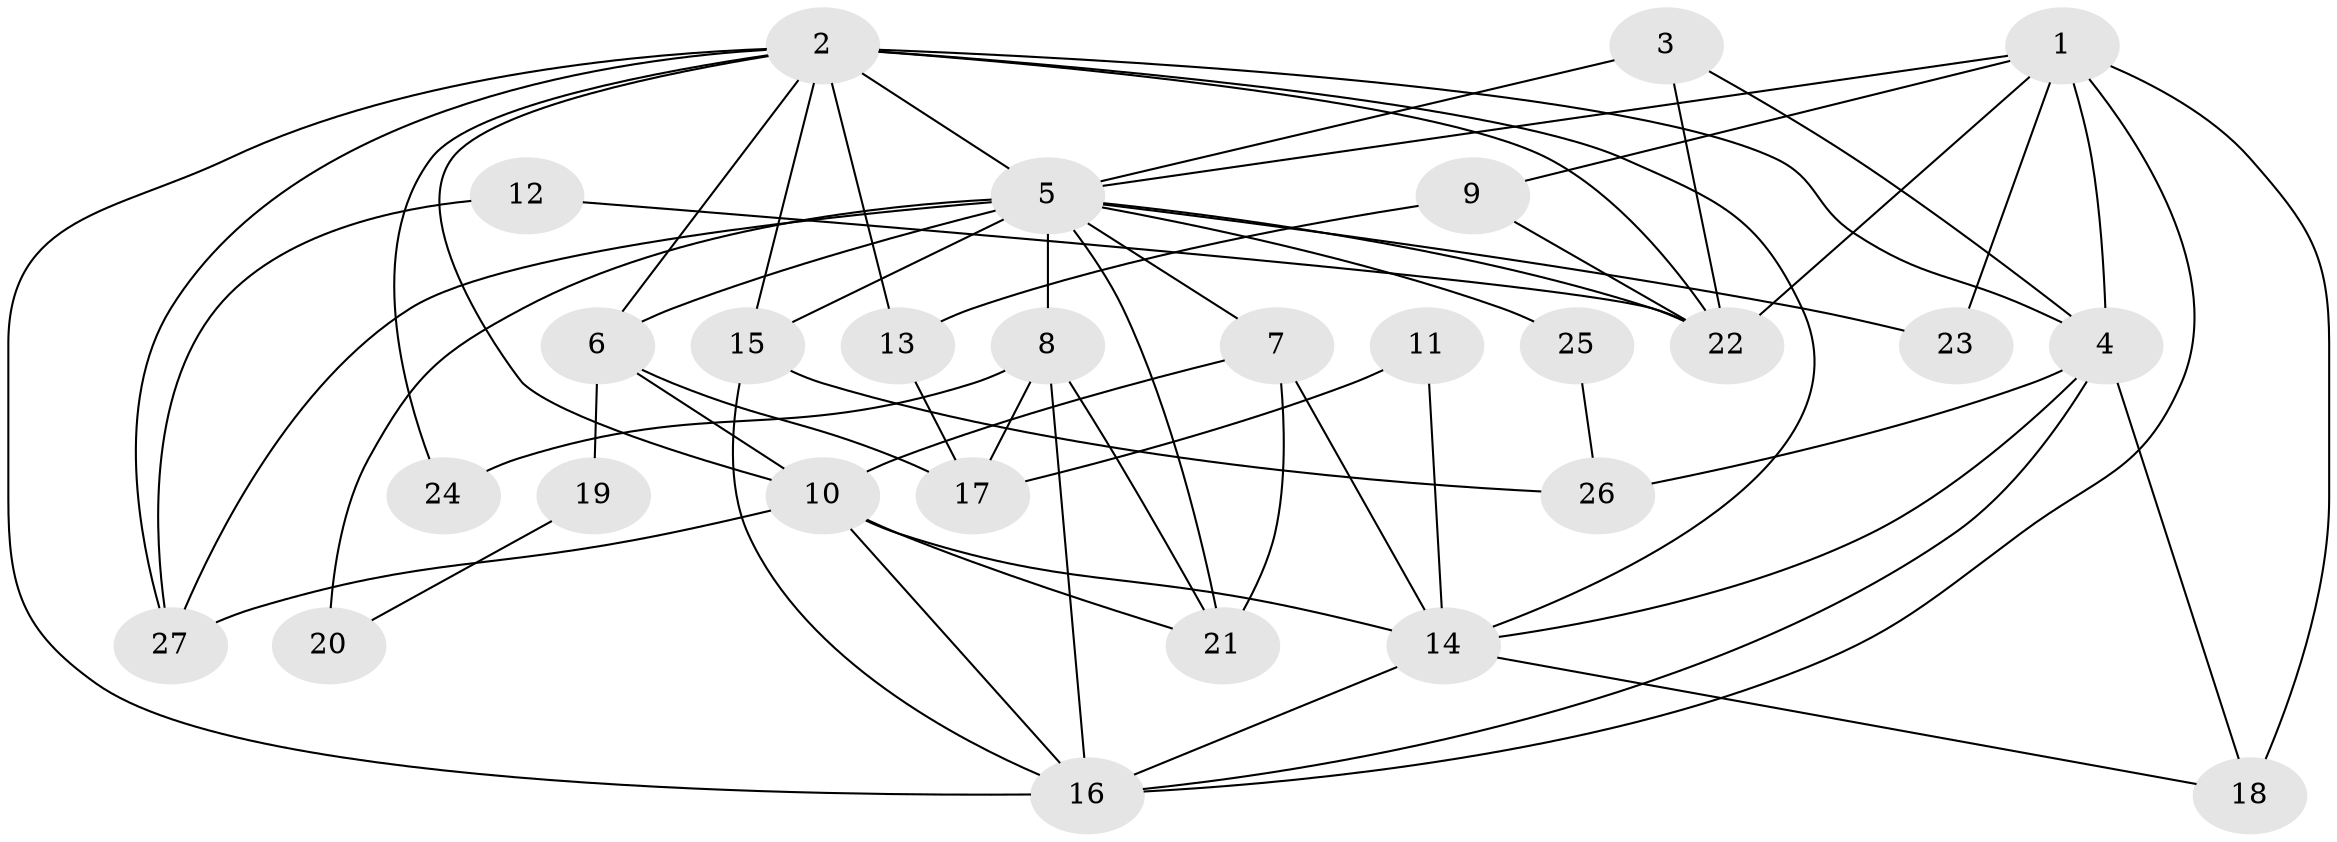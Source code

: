 // original degree distribution, {8: 0.018518518518518517, 4: 0.2777777777777778, 3: 0.25925925925925924, 5: 0.16666666666666666, 6: 0.07407407407407407, 2: 0.14814814814814814, 7: 0.05555555555555555}
// Generated by graph-tools (version 1.1) at 2025/51/03/04/25 22:51:06]
// undirected, 27 vertices, 62 edges
graph export_dot {
  node [color=gray90,style=filled];
  1;
  2;
  3;
  4;
  5;
  6;
  7;
  8;
  9;
  10;
  11;
  12;
  13;
  14;
  15;
  16;
  17;
  18;
  19;
  20;
  21;
  22;
  23;
  24;
  25;
  26;
  27;
  1 -- 4 [weight=2.0];
  1 -- 5 [weight=1.0];
  1 -- 9 [weight=1.0];
  1 -- 16 [weight=1.0];
  1 -- 18 [weight=1.0];
  1 -- 22 [weight=1.0];
  1 -- 23 [weight=1.0];
  2 -- 4 [weight=1.0];
  2 -- 5 [weight=3.0];
  2 -- 6 [weight=1.0];
  2 -- 10 [weight=2.0];
  2 -- 13 [weight=2.0];
  2 -- 14 [weight=1.0];
  2 -- 15 [weight=1.0];
  2 -- 16 [weight=1.0];
  2 -- 22 [weight=1.0];
  2 -- 24 [weight=2.0];
  2 -- 27 [weight=1.0];
  3 -- 4 [weight=1.0];
  3 -- 5 [weight=1.0];
  3 -- 22 [weight=1.0];
  4 -- 14 [weight=2.0];
  4 -- 16 [weight=1.0];
  4 -- 18 [weight=1.0];
  4 -- 26 [weight=1.0];
  5 -- 6 [weight=1.0];
  5 -- 7 [weight=2.0];
  5 -- 8 [weight=2.0];
  5 -- 15 [weight=1.0];
  5 -- 20 [weight=2.0];
  5 -- 21 [weight=1.0];
  5 -- 22 [weight=2.0];
  5 -- 23 [weight=1.0];
  5 -- 25 [weight=1.0];
  5 -- 27 [weight=1.0];
  6 -- 10 [weight=1.0];
  6 -- 17 [weight=1.0];
  6 -- 19 [weight=1.0];
  7 -- 10 [weight=1.0];
  7 -- 14 [weight=2.0];
  7 -- 21 [weight=1.0];
  8 -- 16 [weight=1.0];
  8 -- 17 [weight=1.0];
  8 -- 21 [weight=1.0];
  8 -- 24 [weight=1.0];
  9 -- 13 [weight=1.0];
  9 -- 22 [weight=1.0];
  10 -- 14 [weight=2.0];
  10 -- 16 [weight=1.0];
  10 -- 21 [weight=1.0];
  10 -- 27 [weight=1.0];
  11 -- 14 [weight=1.0];
  11 -- 17 [weight=1.0];
  12 -- 22 [weight=1.0];
  12 -- 27 [weight=1.0];
  13 -- 17 [weight=1.0];
  14 -- 16 [weight=1.0];
  14 -- 18 [weight=1.0];
  15 -- 16 [weight=1.0];
  15 -- 26 [weight=1.0];
  19 -- 20 [weight=1.0];
  25 -- 26 [weight=1.0];
}
